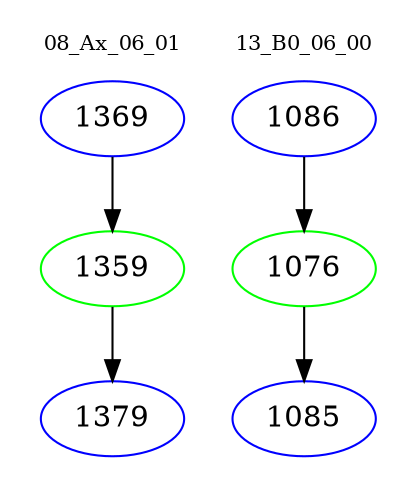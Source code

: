 digraph{
subgraph cluster_0 {
color = white
label = "08_Ax_06_01";
fontsize=10;
T0_1369 [label="1369", color="blue"]
T0_1369 -> T0_1359 [color="black"]
T0_1359 [label="1359", color="green"]
T0_1359 -> T0_1379 [color="black"]
T0_1379 [label="1379", color="blue"]
}
subgraph cluster_1 {
color = white
label = "13_B0_06_00";
fontsize=10;
T1_1086 [label="1086", color="blue"]
T1_1086 -> T1_1076 [color="black"]
T1_1076 [label="1076", color="green"]
T1_1076 -> T1_1085 [color="black"]
T1_1085 [label="1085", color="blue"]
}
}

